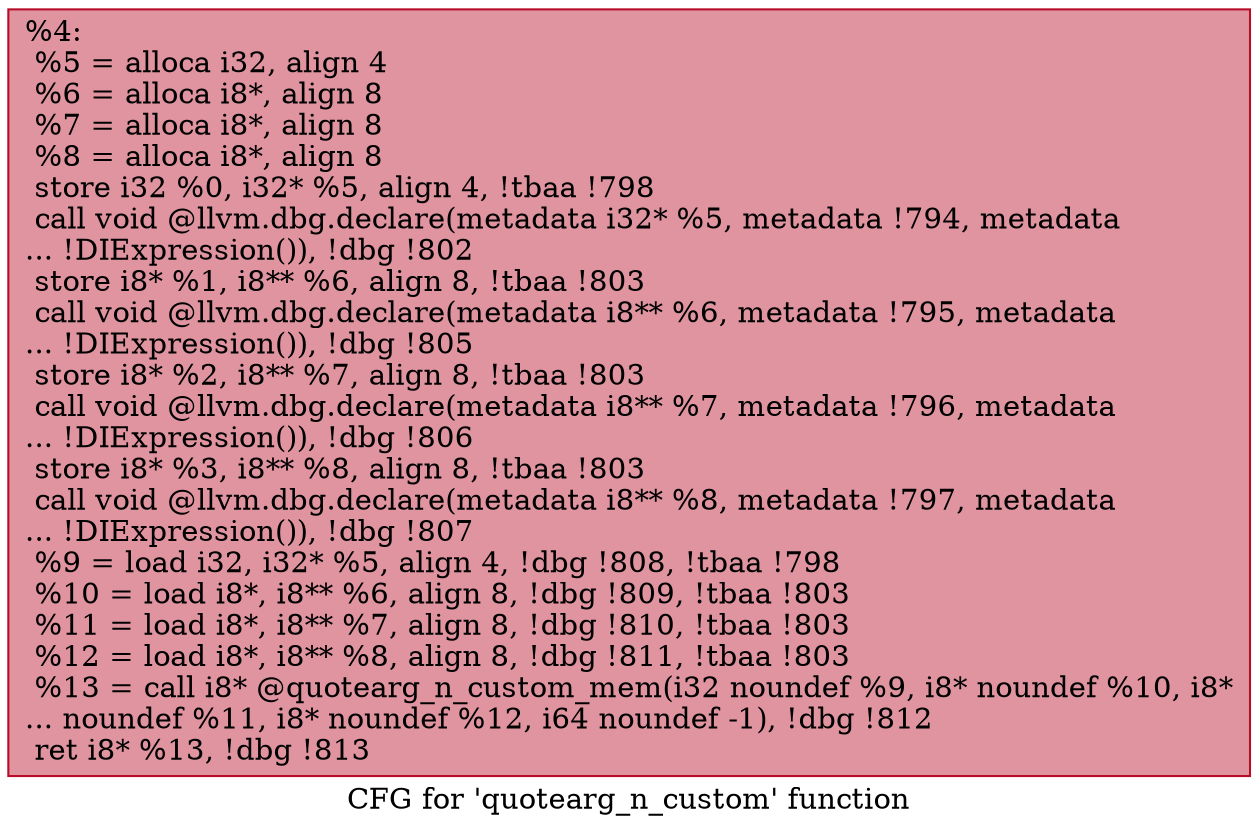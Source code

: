 digraph "CFG for 'quotearg_n_custom' function" {
	label="CFG for 'quotearg_n_custom' function";

	Node0xf6b2f0 [shape=record,color="#b70d28ff", style=filled, fillcolor="#b70d2870",label="{%4:\l  %5 = alloca i32, align 4\l  %6 = alloca i8*, align 8\l  %7 = alloca i8*, align 8\l  %8 = alloca i8*, align 8\l  store i32 %0, i32* %5, align 4, !tbaa !798\l  call void @llvm.dbg.declare(metadata i32* %5, metadata !794, metadata\l... !DIExpression()), !dbg !802\l  store i8* %1, i8** %6, align 8, !tbaa !803\l  call void @llvm.dbg.declare(metadata i8** %6, metadata !795, metadata\l... !DIExpression()), !dbg !805\l  store i8* %2, i8** %7, align 8, !tbaa !803\l  call void @llvm.dbg.declare(metadata i8** %7, metadata !796, metadata\l... !DIExpression()), !dbg !806\l  store i8* %3, i8** %8, align 8, !tbaa !803\l  call void @llvm.dbg.declare(metadata i8** %8, metadata !797, metadata\l... !DIExpression()), !dbg !807\l  %9 = load i32, i32* %5, align 4, !dbg !808, !tbaa !798\l  %10 = load i8*, i8** %6, align 8, !dbg !809, !tbaa !803\l  %11 = load i8*, i8** %7, align 8, !dbg !810, !tbaa !803\l  %12 = load i8*, i8** %8, align 8, !dbg !811, !tbaa !803\l  %13 = call i8* @quotearg_n_custom_mem(i32 noundef %9, i8* noundef %10, i8*\l... noundef %11, i8* noundef %12, i64 noundef -1), !dbg !812\l  ret i8* %13, !dbg !813\l}"];
}
